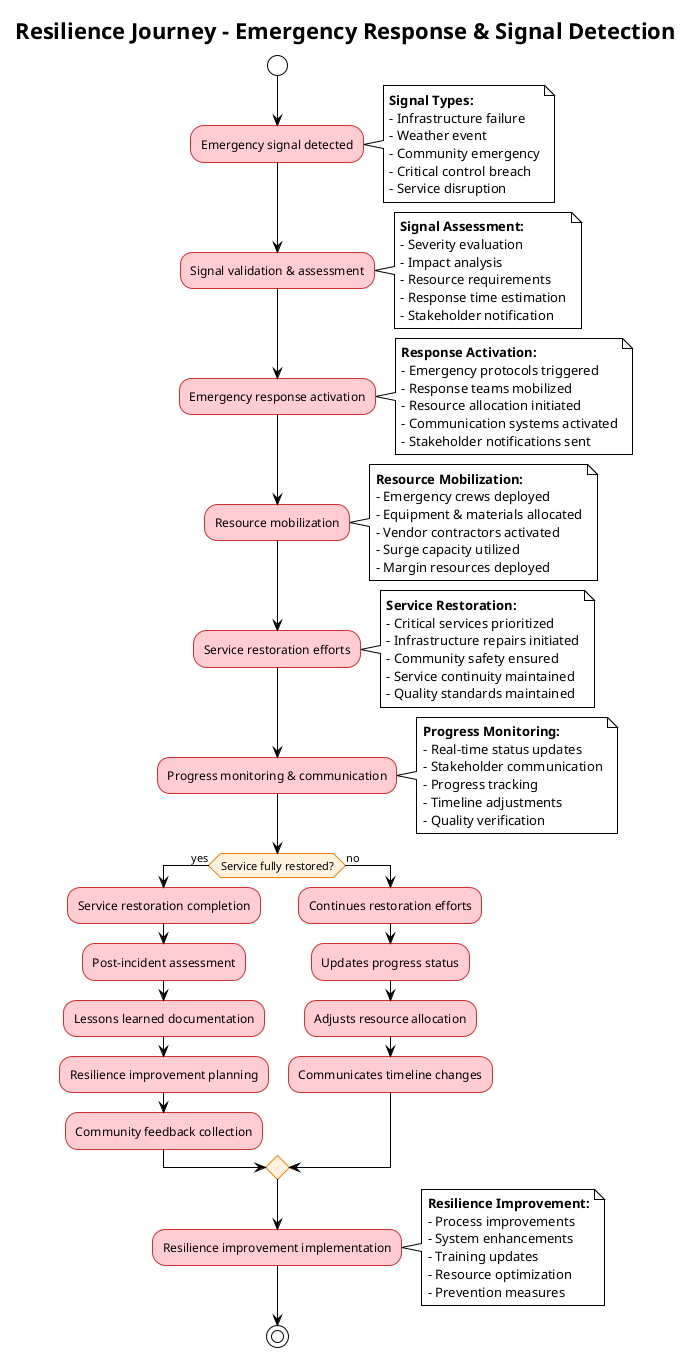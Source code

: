 @startuml Resilience Journey - Emergency Response & Signal Detection
!theme plain
skinparam backgroundColor #FFFFFF
skinparam activity {
  BackgroundColor #FFCDD2
  BorderColor #D32F2F
  FontColor #000000
}
skinparam activityDiamond {
  BackgroundColor #FFF3E0
  BorderColor #F57C00
  FontColor #000000
}

title Resilience Journey - Emergency Response & Signal Detection

start

:Emergency signal detected;
note right: **Signal Types:**\n- Infrastructure failure\n- Weather event\n- Community emergency\n- Critical control breach\n- Service disruption

:Signal validation & assessment;
note right: **Signal Assessment:**\n- Severity evaluation\n- Impact analysis\n- Resource requirements\n- Response time estimation\n- Stakeholder notification

:Emergency response activation;
note right: **Response Activation:**\n- Emergency protocols triggered\n- Response teams mobilized\n- Resource allocation initiated\n- Communication systems activated\n- Stakeholder notifications sent

:Resource mobilization;
note right: **Resource Mobilization:**\n- Emergency crews deployed\n- Equipment & materials allocated\n- Vendor contractors activated\n- Surge capacity utilized\n- Margin resources deployed

:Service restoration efforts;
note right: **Service Restoration:**\n- Critical services prioritized\n- Infrastructure repairs initiated\n- Community safety ensured\n- Service continuity maintained\n- Quality standards maintained

:Progress monitoring & communication;
note right: **Progress Monitoring:**\n- Real-time status updates\n- Stakeholder communication\n- Progress tracking\n- Timeline adjustments\n- Quality verification

if (Service fully restored?) then (yes)
  :Service restoration completion;
  :Post-incident assessment;
  :Lessons learned documentation;
  :Resilience improvement planning;
  :Community feedback collection;
else (no)
  :Continues restoration efforts;
  :Updates progress status;
  :Adjusts resource allocation;
  :Communicates timeline changes;
endif

:Resilience improvement implementation;
note right: **Resilience Improvement:**\n- Process improvements\n- System enhancements\n- Training updates\n- Resource optimization\n- Prevention measures

stop

@enduml
